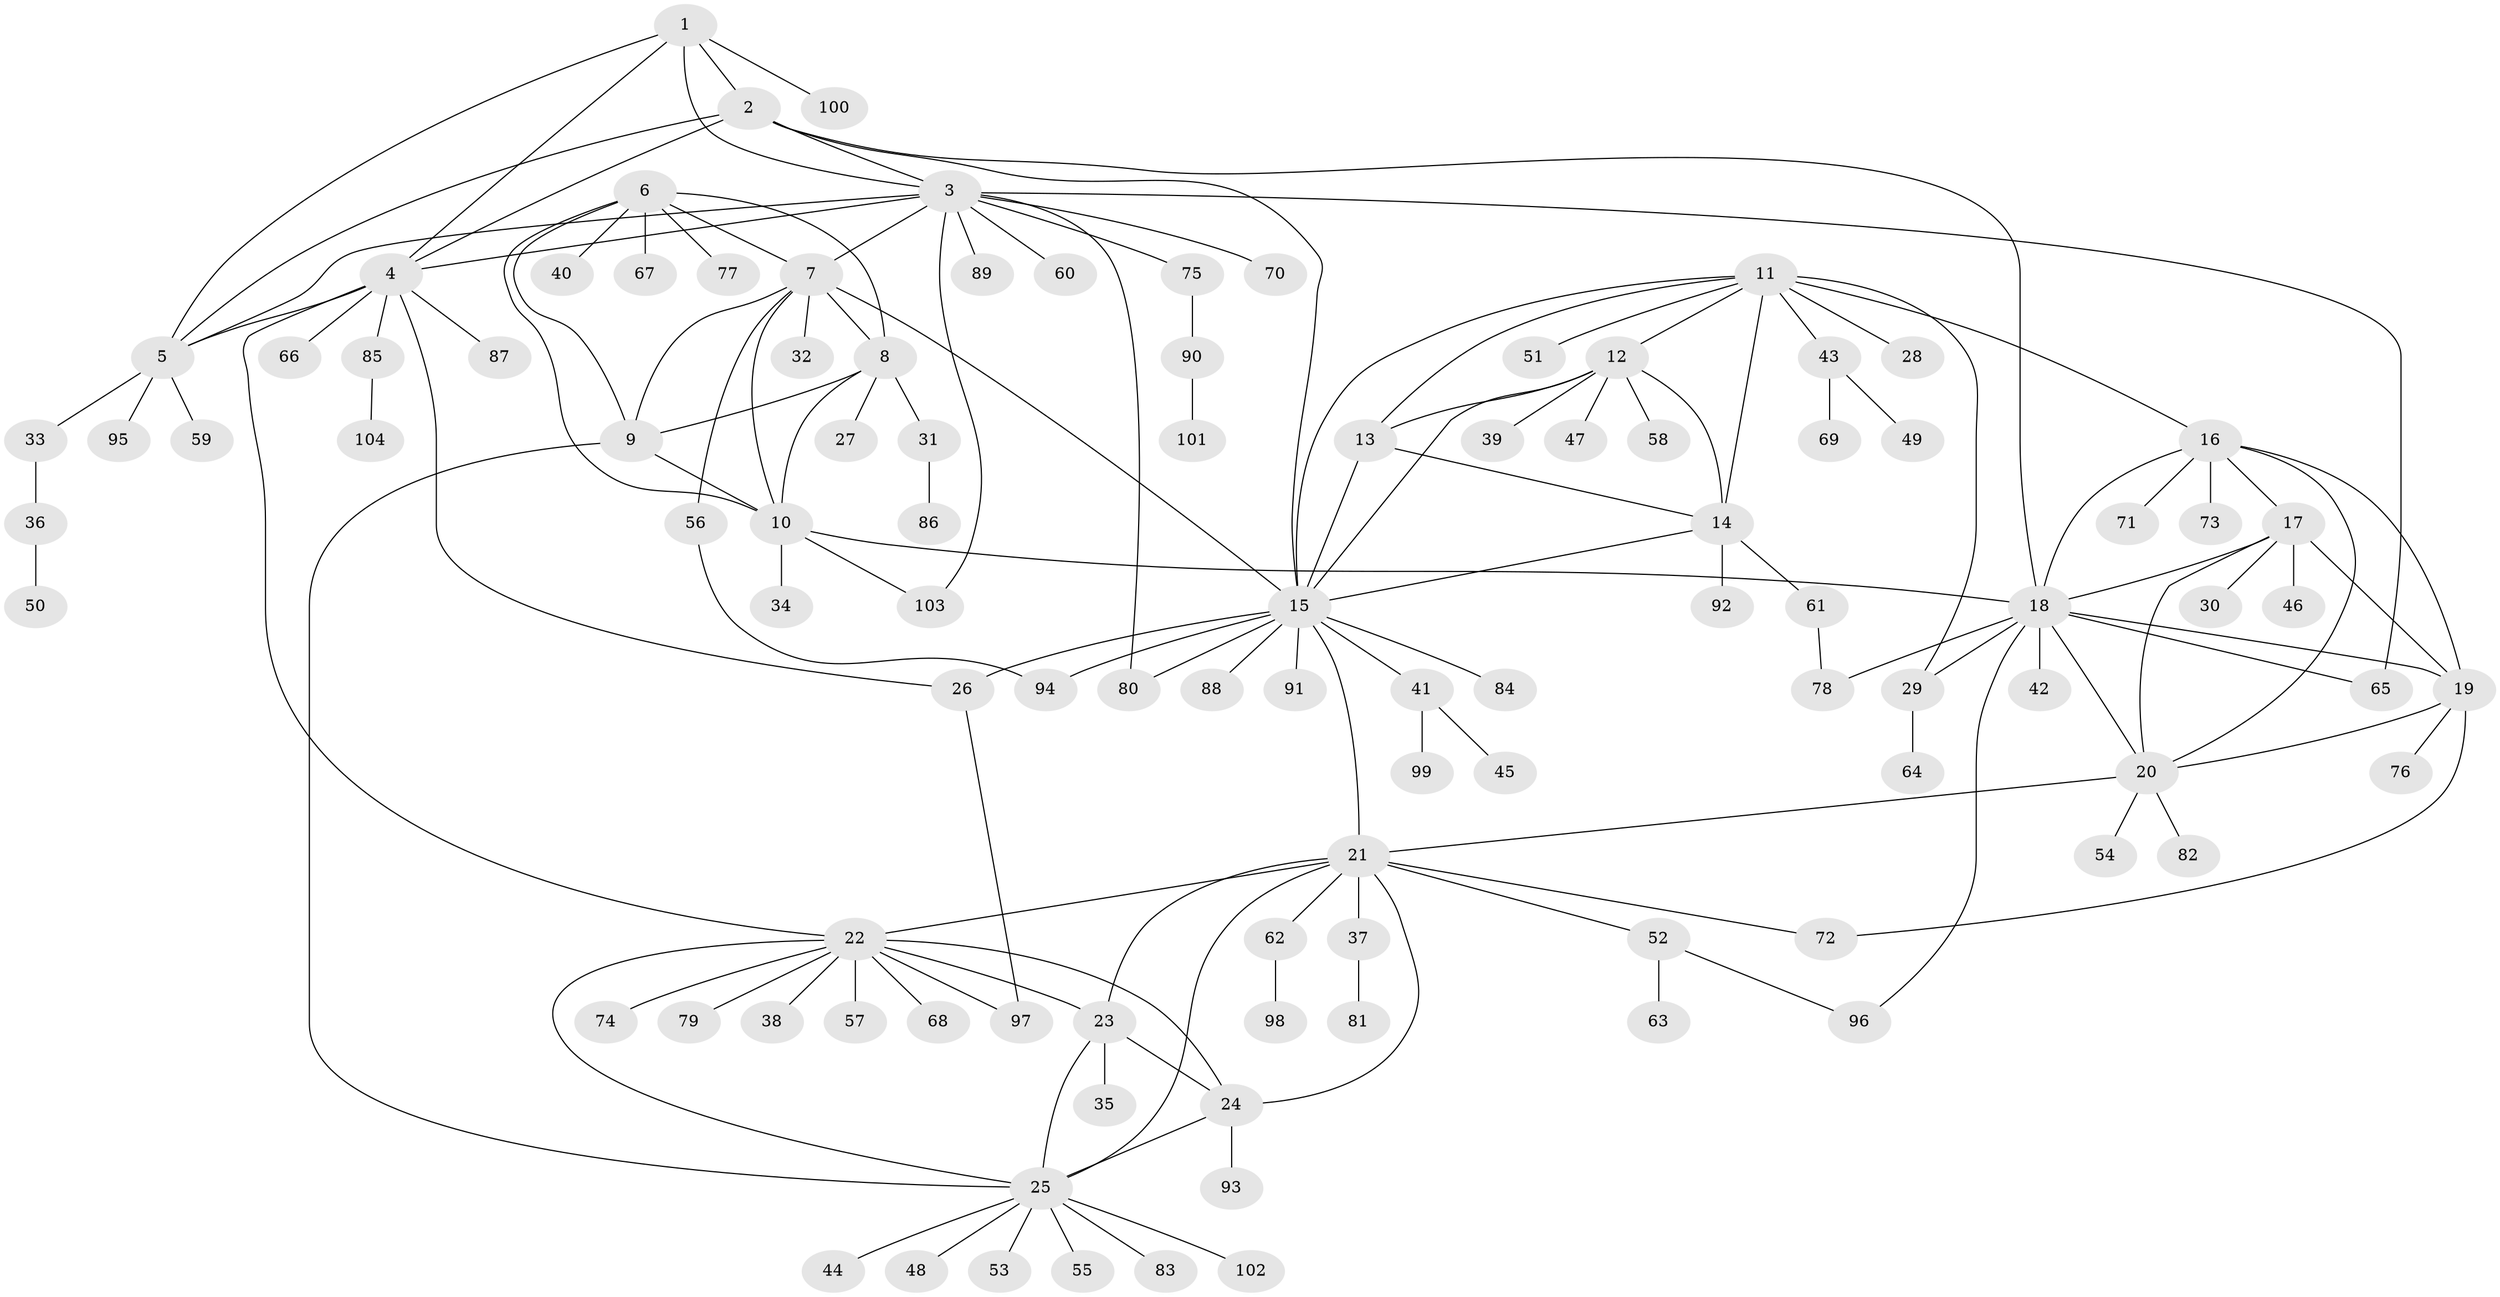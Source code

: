 // coarse degree distribution, {3: 0.03225806451612903, 5: 0.03225806451612903, 4: 0.03225806451612903, 1: 0.7903225806451613, 7: 0.016129032258064516, 9: 0.016129032258064516, 15: 0.016129032258064516, 2: 0.03225806451612903, 12: 0.016129032258064516, 22: 0.016129032258064516}
// Generated by graph-tools (version 1.1) at 2025/57/03/04/25 21:57:24]
// undirected, 104 vertices, 149 edges
graph export_dot {
graph [start="1"]
  node [color=gray90,style=filled];
  1;
  2;
  3;
  4;
  5;
  6;
  7;
  8;
  9;
  10;
  11;
  12;
  13;
  14;
  15;
  16;
  17;
  18;
  19;
  20;
  21;
  22;
  23;
  24;
  25;
  26;
  27;
  28;
  29;
  30;
  31;
  32;
  33;
  34;
  35;
  36;
  37;
  38;
  39;
  40;
  41;
  42;
  43;
  44;
  45;
  46;
  47;
  48;
  49;
  50;
  51;
  52;
  53;
  54;
  55;
  56;
  57;
  58;
  59;
  60;
  61;
  62;
  63;
  64;
  65;
  66;
  67;
  68;
  69;
  70;
  71;
  72;
  73;
  74;
  75;
  76;
  77;
  78;
  79;
  80;
  81;
  82;
  83;
  84;
  85;
  86;
  87;
  88;
  89;
  90;
  91;
  92;
  93;
  94;
  95;
  96;
  97;
  98;
  99;
  100;
  101;
  102;
  103;
  104;
  1 -- 2;
  1 -- 3;
  1 -- 4;
  1 -- 5;
  1 -- 100;
  2 -- 3;
  2 -- 4;
  2 -- 5;
  2 -- 15;
  2 -- 18;
  3 -- 4;
  3 -- 5;
  3 -- 7;
  3 -- 60;
  3 -- 65;
  3 -- 70;
  3 -- 75;
  3 -- 80;
  3 -- 89;
  3 -- 103;
  4 -- 5;
  4 -- 22;
  4 -- 26;
  4 -- 66;
  4 -- 85;
  4 -- 87;
  5 -- 33;
  5 -- 59;
  5 -- 95;
  6 -- 7;
  6 -- 8;
  6 -- 9;
  6 -- 10;
  6 -- 40;
  6 -- 67;
  6 -- 77;
  7 -- 8;
  7 -- 9;
  7 -- 10;
  7 -- 15;
  7 -- 32;
  7 -- 56;
  8 -- 9;
  8 -- 10;
  8 -- 27;
  8 -- 31;
  9 -- 10;
  9 -- 25;
  10 -- 18;
  10 -- 34;
  10 -- 103;
  11 -- 12;
  11 -- 13;
  11 -- 14;
  11 -- 15;
  11 -- 16;
  11 -- 28;
  11 -- 29;
  11 -- 43;
  11 -- 51;
  12 -- 13;
  12 -- 14;
  12 -- 15;
  12 -- 39;
  12 -- 47;
  12 -- 58;
  13 -- 14;
  13 -- 15;
  14 -- 15;
  14 -- 61;
  14 -- 92;
  15 -- 21;
  15 -- 26;
  15 -- 41;
  15 -- 80;
  15 -- 84;
  15 -- 88;
  15 -- 91;
  15 -- 94;
  16 -- 17;
  16 -- 18;
  16 -- 19;
  16 -- 20;
  16 -- 71;
  16 -- 73;
  17 -- 18;
  17 -- 19;
  17 -- 20;
  17 -- 30;
  17 -- 46;
  18 -- 19;
  18 -- 20;
  18 -- 29;
  18 -- 42;
  18 -- 65;
  18 -- 78;
  18 -- 96;
  19 -- 20;
  19 -- 72;
  19 -- 76;
  20 -- 21;
  20 -- 54;
  20 -- 82;
  21 -- 22;
  21 -- 23;
  21 -- 24;
  21 -- 25;
  21 -- 37;
  21 -- 52;
  21 -- 62;
  21 -- 72;
  22 -- 23;
  22 -- 24;
  22 -- 25;
  22 -- 38;
  22 -- 57;
  22 -- 68;
  22 -- 74;
  22 -- 79;
  22 -- 97;
  23 -- 24;
  23 -- 25;
  23 -- 35;
  24 -- 25;
  24 -- 93;
  25 -- 44;
  25 -- 48;
  25 -- 53;
  25 -- 55;
  25 -- 83;
  25 -- 102;
  26 -- 97;
  29 -- 64;
  31 -- 86;
  33 -- 36;
  36 -- 50;
  37 -- 81;
  41 -- 45;
  41 -- 99;
  43 -- 49;
  43 -- 69;
  52 -- 63;
  52 -- 96;
  56 -- 94;
  61 -- 78;
  62 -- 98;
  75 -- 90;
  85 -- 104;
  90 -- 101;
}
